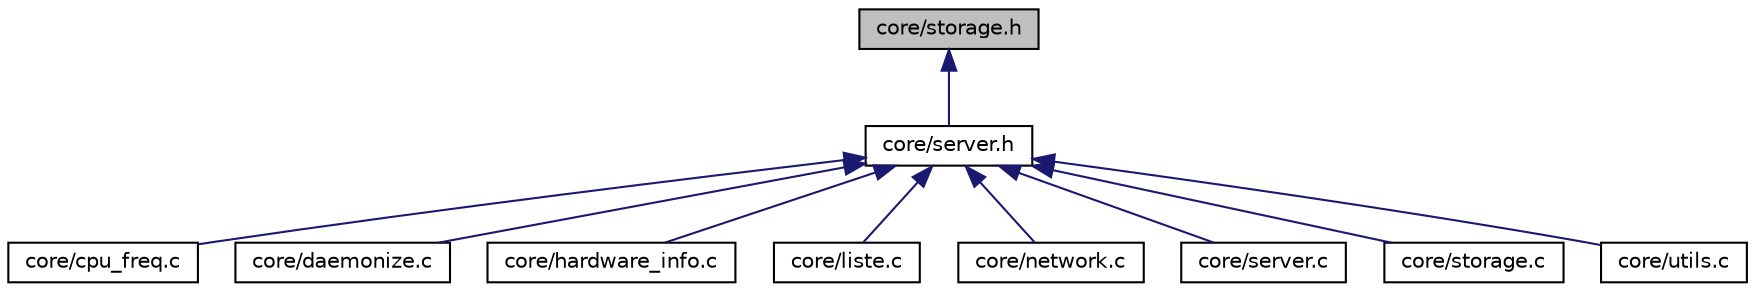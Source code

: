 digraph "core/storage.h"
{
  edge [fontname="Helvetica",fontsize="10",labelfontname="Helvetica",labelfontsize="10"];
  node [fontname="Helvetica",fontsize="10",shape=record];
  Node1 [label="core/storage.h",height=0.2,width=0.4,color="black", fillcolor="grey75", style="filled", fontcolor="black"];
  Node1 -> Node2 [dir="back",color="midnightblue",fontsize="10",style="solid",fontname="Helvetica"];
  Node2 [label="core/server.h",height=0.2,width=0.4,color="black", fillcolor="white", style="filled",URL="$server_8h.html",tooltip="Function prototypes for the server.c. "];
  Node2 -> Node3 [dir="back",color="midnightblue",fontsize="10",style="solid",fontname="Helvetica"];
  Node3 [label="core/cpu_freq.c",height=0.2,width=0.4,color="black", fillcolor="white", style="filled",URL="$cpu__freq_8c.html",tooltip="Function prototypes. "];
  Node2 -> Node4 [dir="back",color="midnightblue",fontsize="10",style="solid",fontname="Helvetica"];
  Node4 [label="core/daemonize.c",height=0.2,width=0.4,color="black", fillcolor="white", style="filled",URL="$daemonize_8c.html",tooltip="Function to daemonize the service. "];
  Node2 -> Node5 [dir="back",color="midnightblue",fontsize="10",style="solid",fontname="Helvetica"];
  Node5 [label="core/hardware_info.c",height=0.2,width=0.4,color="black", fillcolor="white", style="filled",URL="$hardware__info_8c.html",tooltip="various functions to create json strings. "];
  Node2 -> Node6 [dir="back",color="midnightblue",fontsize="10",style="solid",fontname="Helvetica"];
  Node6 [label="core/liste.c",height=0.2,width=0.4,color="black", fillcolor="white", style="filled",URL="$liste_8c.html",tooltip="Function prototypes for client list. "];
  Node2 -> Node7 [dir="back",color="midnightblue",fontsize="10",style="solid",fontname="Helvetica"];
  Node7 [label="core/network.c",height=0.2,width=0.4,color="black", fillcolor="white", style="filled",URL="$network_8c.html",tooltip="Function prototypes. "];
  Node2 -> Node8 [dir="back",color="midnightblue",fontsize="10",style="solid",fontname="Helvetica"];
  Node8 [label="core/server.c",height=0.2,width=0.4,color="black", fillcolor="white", style="filled",URL="$server_8c.html",tooltip="main program. "];
  Node2 -> Node9 [dir="back",color="midnightblue",fontsize="10",style="solid",fontname="Helvetica"];
  Node9 [label="core/storage.c",height=0.2,width=0.4,color="black", fillcolor="white", style="filled",URL="$storage_8c.html",tooltip="various functions. "];
  Node2 -> Node10 [dir="back",color="midnightblue",fontsize="10",style="solid",fontname="Helvetica"];
  Node10 [label="core/utils.c",height=0.2,width=0.4,color="black", fillcolor="white", style="filled",URL="$utils_8c.html",tooltip="help functions. "];
}
